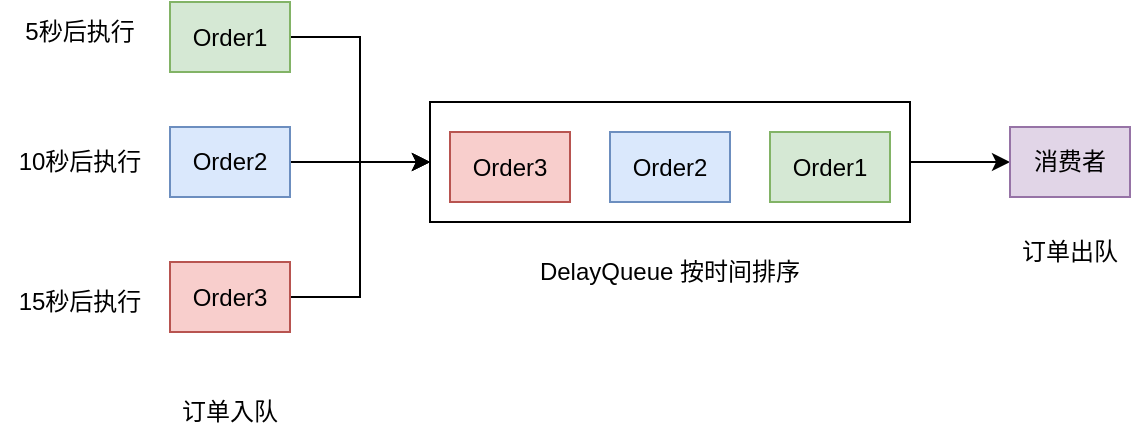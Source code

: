 <mxfile version="15.4.0" type="device"><diagram id="Vg8THaSkiMqRotkA-EDr" name="第 1 页"><mxGraphModel dx="1086" dy="846" grid="1" gridSize="10" guides="1" tooltips="1" connect="1" arrows="1" fold="1" page="1" pageScale="1" pageWidth="827" pageHeight="1169" math="0" shadow="0"><root><mxCell id="0"/><mxCell id="1" parent="0"/><mxCell id="_aY67Kz9QYKCZzIcnU3f-22" style="edgeStyle=orthogonalEdgeStyle;rounded=0;orthogonalLoop=1;jettySize=auto;html=1;exitX=1;exitY=0.5;exitDx=0;exitDy=0;" edge="1" parent="1" source="_aY67Kz9QYKCZzIcnU3f-1"><mxGeometry relative="1" as="geometry"><mxPoint x="570" y="310" as="targetPoint"/></mxGeometry></mxCell><mxCell id="_aY67Kz9QYKCZzIcnU3f-1" value="" style="rounded=0;whiteSpace=wrap;html=1;" vertex="1" parent="1"><mxGeometry x="280" y="280" width="240" height="60" as="geometry"/></mxCell><mxCell id="_aY67Kz9QYKCZzIcnU3f-2" value="Order3" style="rounded=0;whiteSpace=wrap;html=1;fillColor=#f8cecc;strokeColor=#b85450;" vertex="1" parent="1"><mxGeometry x="290" y="295" width="60" height="35" as="geometry"/></mxCell><mxCell id="_aY67Kz9QYKCZzIcnU3f-3" value="Order1" style="rounded=0;whiteSpace=wrap;html=1;fillColor=#d5e8d4;strokeColor=#82b366;" vertex="1" parent="1"><mxGeometry x="450" y="295" width="60" height="35" as="geometry"/></mxCell><mxCell id="_aY67Kz9QYKCZzIcnU3f-4" value="Order2" style="rounded=0;whiteSpace=wrap;html=1;fillColor=#dae8fc;strokeColor=#6c8ebf;" vertex="1" parent="1"><mxGeometry x="370" y="295" width="60" height="35" as="geometry"/></mxCell><mxCell id="_aY67Kz9QYKCZzIcnU3f-5" value="DelayQueue&amp;nbsp;按时间排序" style="text;html=1;strokeColor=none;fillColor=none;align=center;verticalAlign=middle;whiteSpace=wrap;rounded=0;" vertex="1" parent="1"><mxGeometry x="330" y="350" width="140" height="30" as="geometry"/></mxCell><mxCell id="_aY67Kz9QYKCZzIcnU3f-14" style="edgeStyle=orthogonalEdgeStyle;rounded=0;orthogonalLoop=1;jettySize=auto;html=1;exitX=1;exitY=0.5;exitDx=0;exitDy=0;entryX=0;entryY=0.5;entryDx=0;entryDy=0;" edge="1" parent="1" source="_aY67Kz9QYKCZzIcnU3f-6" target="_aY67Kz9QYKCZzIcnU3f-1"><mxGeometry relative="1" as="geometry"/></mxCell><mxCell id="_aY67Kz9QYKCZzIcnU3f-6" value="Order1" style="rounded=0;whiteSpace=wrap;html=1;fillColor=#d5e8d4;strokeColor=#82b366;" vertex="1" parent="1"><mxGeometry x="150" y="230" width="60" height="35" as="geometry"/></mxCell><mxCell id="_aY67Kz9QYKCZzIcnU3f-11" style="edgeStyle=orthogonalEdgeStyle;rounded=0;orthogonalLoop=1;jettySize=auto;html=1;exitX=1;exitY=0.5;exitDx=0;exitDy=0;" edge="1" parent="1" source="_aY67Kz9QYKCZzIcnU3f-7"><mxGeometry relative="1" as="geometry"><mxPoint x="280" y="310" as="targetPoint"/></mxGeometry></mxCell><mxCell id="_aY67Kz9QYKCZzIcnU3f-7" value="Order2" style="rounded=0;whiteSpace=wrap;html=1;fillColor=#dae8fc;strokeColor=#6c8ebf;" vertex="1" parent="1"><mxGeometry x="150" y="292.5" width="60" height="35" as="geometry"/></mxCell><mxCell id="_aY67Kz9QYKCZzIcnU3f-15" style="edgeStyle=orthogonalEdgeStyle;rounded=0;orthogonalLoop=1;jettySize=auto;html=1;exitX=1;exitY=0.5;exitDx=0;exitDy=0;entryX=0;entryY=0.5;entryDx=0;entryDy=0;" edge="1" parent="1" source="_aY67Kz9QYKCZzIcnU3f-8" target="_aY67Kz9QYKCZzIcnU3f-1"><mxGeometry relative="1" as="geometry"/></mxCell><mxCell id="_aY67Kz9QYKCZzIcnU3f-8" value="Order3" style="rounded=0;whiteSpace=wrap;html=1;fillColor=#f8cecc;strokeColor=#b85450;" vertex="1" parent="1"><mxGeometry x="150" y="360" width="60" height="35" as="geometry"/></mxCell><mxCell id="_aY67Kz9QYKCZzIcnU3f-16" value="5秒后执行" style="text;html=1;strokeColor=none;fillColor=none;align=center;verticalAlign=middle;whiteSpace=wrap;rounded=0;" vertex="1" parent="1"><mxGeometry x="70" y="230" width="70" height="30" as="geometry"/></mxCell><mxCell id="_aY67Kz9QYKCZzIcnU3f-17" value="10秒后执行" style="text;html=1;strokeColor=none;fillColor=none;align=center;verticalAlign=middle;whiteSpace=wrap;rounded=0;" vertex="1" parent="1"><mxGeometry x="65" y="295" width="80" height="30" as="geometry"/></mxCell><mxCell id="_aY67Kz9QYKCZzIcnU3f-18" value="15秒后执行" style="text;html=1;strokeColor=none;fillColor=none;align=center;verticalAlign=middle;whiteSpace=wrap;rounded=0;" vertex="1" parent="1"><mxGeometry x="65" y="365" width="80" height="30" as="geometry"/></mxCell><mxCell id="_aY67Kz9QYKCZzIcnU3f-19" value="订单入队" style="text;html=1;strokeColor=none;fillColor=none;align=center;verticalAlign=middle;whiteSpace=wrap;rounded=0;" vertex="1" parent="1"><mxGeometry x="150" y="420" width="60" height="30" as="geometry"/></mxCell><mxCell id="_aY67Kz9QYKCZzIcnU3f-20" value="消费者" style="rounded=0;whiteSpace=wrap;html=1;fillColor=#e1d5e7;strokeColor=#9673a6;" vertex="1" parent="1"><mxGeometry x="570" y="292.5" width="60" height="35" as="geometry"/></mxCell><mxCell id="_aY67Kz9QYKCZzIcnU3f-23" value="订单出队" style="text;html=1;strokeColor=none;fillColor=none;align=center;verticalAlign=middle;whiteSpace=wrap;rounded=0;" vertex="1" parent="1"><mxGeometry x="570" y="340" width="60" height="30" as="geometry"/></mxCell></root></mxGraphModel></diagram></mxfile>